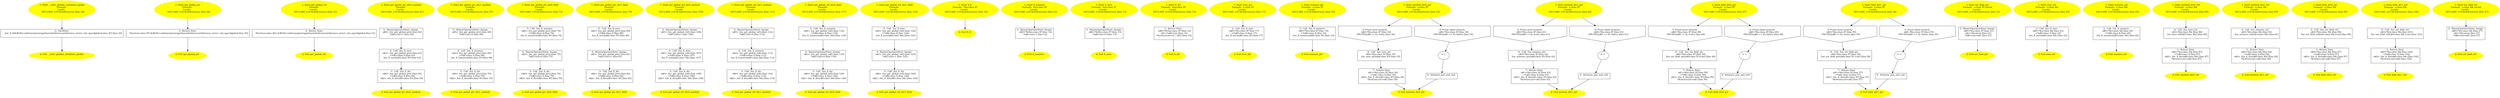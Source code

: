 /* @generated */
digraph iCFG {
"__infer_globals_initializer_global.bdc08c089842ce08b974b22a75daf78e_1" [label="1: Start __infer_globals_initializer_global\nFormals: \nLocals:  \n   DECLARE_LOCALS(&return); [line 29]\n " color=yellow style=filled]
	

	 "__infer_globals_initializer_global.bdc08c089842ce08b974b22a75daf78e_1" -> "__infer_globals_initializer_global.bdc08c089842ce08b974b22a75daf78e_3" ;
"__infer_globals_initializer_global.bdc08c089842ce08b974b22a75daf78e_2" [label="2: Exit __infer_globals_initializer_global \n  " color=yellow style=filled]
	

"__infer_globals_initializer_global.bdc08c089842ce08b974b22a75daf78e_3" [label="3:  DeclStmt \n   _fun_X_X(&#GB<codetoanalyze/cpp/shared/reference/reference_struct_e2e.cpp>$global:class X*) [line 29]\n " shape="box"]
	

	 "__infer_globals_initializer_global.bdc08c089842ce08b974b22a75daf78e_3" -> "__infer_globals_initializer_global.bdc08c089842ce08b974b22a75daf78e_2" ;
"get_global_ptr{d41d8cd98f00b204e9800998ecf8427e_Z14get_global_ptrv}.2c09171c0890ad0c015390a6138a2db9_1" [label="1: Start get_global_ptr\nFormals: \nLocals:  \n   DECLARE_LOCALS(&return); [line 30]\n " color=yellow style=filled]
	

	 "get_global_ptr{d41d8cd98f00b204e9800998ecf8427e_Z14get_global_ptrv}.2c09171c0890ad0c015390a6138a2db9_1" -> "get_global_ptr{d41d8cd98f00b204e9800998ecf8427e_Z14get_global_ptrv}.2c09171c0890ad0c015390a6138a2db9_3" ;
"get_global_ptr{d41d8cd98f00b204e9800998ecf8427e_Z14get_global_ptrv}.2c09171c0890ad0c015390a6138a2db9_2" [label="2: Exit get_global_ptr \n  " color=yellow style=filled]
	

"get_global_ptr{d41d8cd98f00b204e9800998ecf8427e_Z14get_global_ptrv}.2c09171c0890ad0c015390a6138a2db9_3" [label="3:  Return Stmt \n   *&return:class X*=&#GB<codetoanalyze/cpp/shared/reference/reference_struct_e2e.cpp>$global [line 30]\n " shape="box"]
	

	 "get_global_ptr{d41d8cd98f00b204e9800998ecf8427e_Z14get_global_ptrv}.2c09171c0890ad0c015390a6138a2db9_3" -> "get_global_ptr{d41d8cd98f00b204e9800998ecf8427e_Z14get_global_ptrv}.2c09171c0890ad0c015390a6138a2db9_2" ;
"get_global_ref{d41d8cd98f00b204e9800998ecf8427e_Z14get_global_refv}.f4b7019d054deab282b87afe2627508e_1" [label="1: Start get_global_ref\nFormals: \nLocals:  \n   DECLARE_LOCALS(&return); [line 31]\n " color=yellow style=filled]
	

	 "get_global_ref{d41d8cd98f00b204e9800998ecf8427e_Z14get_global_refv}.f4b7019d054deab282b87afe2627508e_1" -> "get_global_ref{d41d8cd98f00b204e9800998ecf8427e_Z14get_global_refv}.f4b7019d054deab282b87afe2627508e_3" ;
"get_global_ref{d41d8cd98f00b204e9800998ecf8427e_Z14get_global_refv}.f4b7019d054deab282b87afe2627508e_2" [label="2: Exit get_global_ref \n  " color=yellow style=filled]
	

"get_global_ref{d41d8cd98f00b204e9800998ecf8427e_Z14get_global_refv}.f4b7019d054deab282b87afe2627508e_3" [label="3:  Return Stmt \n   *&return:class X&=&#GB<codetoanalyze/cpp/shared/reference/reference_struct_e2e.cpp>$global [line 31]\n " shape="box"]
	

	 "get_global_ref{d41d8cd98f00b204e9800998ecf8427e_Z14get_global_refv}.f4b7019d054deab282b87afe2627508e_3" -> "get_global_ref{d41d8cd98f00b204e9800998ecf8427e_Z14get_global_refv}.f4b7019d054deab282b87afe2627508e_2" ;
"get_global_ptr_div0_method{d41d8cd98f00b204e9800998ecf8427e_Z26get_global_ptr_div0_methodv}.1df2cd524da5dea77e0c9def73d64ff3_1" [label="1: Start get_global_ptr_div0_method\nFormals: \nLocals:  \n   DECLARE_LOCALS(&return); [line 61]\n " color=yellow style=filled]
	

	 "get_global_ptr_div0_method{d41d8cd98f00b204e9800998ecf8427e_Z26get_global_ptr_div0_methodv}.1df2cd524da5dea77e0c9def73d64ff3_1" -> "get_global_ptr_div0_method{d41d8cd98f00b204e9800998ecf8427e_Z26get_global_ptr_div0_methodv}.1df2cd524da5dea77e0c9def73d64ff3_5" ;
"get_global_ptr_div0_method{d41d8cd98f00b204e9800998ecf8427e_Z26get_global_ptr_div0_methodv}.1df2cd524da5dea77e0c9def73d64ff3_2" [label="2: Exit get_global_ptr_div0_method \n  " color=yellow style=filled]
	

"get_global_ptr_div0_method{d41d8cd98f00b204e9800998ecf8427e_Z26get_global_ptr_div0_methodv}.1df2cd524da5dea77e0c9def73d64ff3_3" [label="3:  Call _fun_X_div \n   n$0=_fun_get_global_ptr() [line 64]\n  _=*n$0:class X [line 64]\n  n$2=_fun_X_div(n$0:class X*) [line 64]\n " shape="box"]
	

	 "get_global_ptr_div0_method{d41d8cd98f00b204e9800998ecf8427e_Z26get_global_ptr_div0_methodv}.1df2cd524da5dea77e0c9def73d64ff3_3" -> "get_global_ptr_div0_method{d41d8cd98f00b204e9800998ecf8427e_Z26get_global_ptr_div0_methodv}.1df2cd524da5dea77e0c9def73d64ff3_2" ;
"get_global_ptr_div0_method{d41d8cd98f00b204e9800998ecf8427e_Z26get_global_ptr_div0_methodv}.1df2cd524da5dea77e0c9def73d64ff3_4" [label="4:  Call _fun_X_zero \n   n$3=_fun_get_global_ptr() [line 63]\n  _=*n$3:class X [line 63]\n  _fun_X_zero(n$3:class X*) [line 63]\n " shape="box"]
	

	 "get_global_ptr_div0_method{d41d8cd98f00b204e9800998ecf8427e_Z26get_global_ptr_div0_methodv}.1df2cd524da5dea77e0c9def73d64ff3_4" -> "get_global_ptr_div0_method{d41d8cd98f00b204e9800998ecf8427e_Z26get_global_ptr_div0_methodv}.1df2cd524da5dea77e0c9def73d64ff3_3" ;
"get_global_ptr_div0_method{d41d8cd98f00b204e9800998ecf8427e_Z26get_global_ptr_div0_methodv}.1df2cd524da5dea77e0c9def73d64ff3_5" [label="5:  BinaryOperatorStmt: Assign \n   n$5=_fun_get_global_ptr() [line 62]\n  *n$5.f:int=1 [line 62]\n " shape="box"]
	

	 "get_global_ptr_div0_method{d41d8cd98f00b204e9800998ecf8427e_Z26get_global_ptr_div0_methodv}.1df2cd524da5dea77e0c9def73d64ff3_5" -> "get_global_ptr_div0_method{d41d8cd98f00b204e9800998ecf8427e_Z26get_global_ptr_div0_methodv}.1df2cd524da5dea77e0c9def73d64ff3_4" ;
"get_global_ptr_div1_method{d41d8cd98f00b204e9800998ecf8427e_Z26get_global_ptr_div1_methodv}.8f08d1740aed4c3c66022fd07e58b3ba_1" [label="1: Start get_global_ptr_div1_method\nFormals: \nLocals:  \n   DECLARE_LOCALS(&return); [line 67]\n " color=yellow style=filled]
	

	 "get_global_ptr_div1_method{d41d8cd98f00b204e9800998ecf8427e_Z26get_global_ptr_div1_methodv}.8f08d1740aed4c3c66022fd07e58b3ba_1" -> "get_global_ptr_div1_method{d41d8cd98f00b204e9800998ecf8427e_Z26get_global_ptr_div1_methodv}.8f08d1740aed4c3c66022fd07e58b3ba_5" ;
"get_global_ptr_div1_method{d41d8cd98f00b204e9800998ecf8427e_Z26get_global_ptr_div1_methodv}.8f08d1740aed4c3c66022fd07e58b3ba_2" [label="2: Exit get_global_ptr_div1_method \n  " color=yellow style=filled]
	

"get_global_ptr_div1_method{d41d8cd98f00b204e9800998ecf8427e_Z26get_global_ptr_div1_methodv}.8f08d1740aed4c3c66022fd07e58b3ba_3" [label="3:  Call _fun_X_div \n   n$0=_fun_get_global_ptr() [line 70]\n  _=*n$0:class X [line 70]\n  n$2=_fun_X_div(n$0:class X*) [line 70]\n " shape="box"]
	

	 "get_global_ptr_div1_method{d41d8cd98f00b204e9800998ecf8427e_Z26get_global_ptr_div1_methodv}.8f08d1740aed4c3c66022fd07e58b3ba_3" -> "get_global_ptr_div1_method{d41d8cd98f00b204e9800998ecf8427e_Z26get_global_ptr_div1_methodv}.8f08d1740aed4c3c66022fd07e58b3ba_2" ;
"get_global_ptr_div1_method{d41d8cd98f00b204e9800998ecf8427e_Z26get_global_ptr_div1_methodv}.8f08d1740aed4c3c66022fd07e58b3ba_4" [label="4:  Call _fun_X_nonzero \n   n$3=_fun_get_global_ptr() [line 69]\n  _=*n$3:class X [line 69]\n  _fun_X_nonzero(n$3:class X*) [line 69]\n " shape="box"]
	

	 "get_global_ptr_div1_method{d41d8cd98f00b204e9800998ecf8427e_Z26get_global_ptr_div1_methodv}.8f08d1740aed4c3c66022fd07e58b3ba_4" -> "get_global_ptr_div1_method{d41d8cd98f00b204e9800998ecf8427e_Z26get_global_ptr_div1_methodv}.8f08d1740aed4c3c66022fd07e58b3ba_3" ;
"get_global_ptr_div1_method{d41d8cd98f00b204e9800998ecf8427e_Z26get_global_ptr_div1_methodv}.8f08d1740aed4c3c66022fd07e58b3ba_5" [label="5:  BinaryOperatorStmt: Assign \n   n$5=_fun_get_global_ptr() [line 68]\n  *n$5.f:int=0 [line 68]\n " shape="box"]
	

	 "get_global_ptr_div1_method{d41d8cd98f00b204e9800998ecf8427e_Z26get_global_ptr_div1_methodv}.8f08d1740aed4c3c66022fd07e58b3ba_5" -> "get_global_ptr_div1_method{d41d8cd98f00b204e9800998ecf8427e_Z26get_global_ptr_div1_methodv}.8f08d1740aed4c3c66022fd07e58b3ba_4" ;
"get_global_ptr_div0_field{d41d8cd98f00b204e9800998ecf8427e_Z25get_global_ptr_div0_fieldv}.fd0a2d2e9ff19242edd25c6a352b449c_1" [label="1: Start get_global_ptr_div0_field\nFormals: \nLocals:  \n   DECLARE_LOCALS(&return); [line 73]\n " color=yellow style=filled]
	

	 "get_global_ptr_div0_field{d41d8cd98f00b204e9800998ecf8427e_Z25get_global_ptr_div0_fieldv}.fd0a2d2e9ff19242edd25c6a352b449c_1" -> "get_global_ptr_div0_field{d41d8cd98f00b204e9800998ecf8427e_Z25get_global_ptr_div0_fieldv}.fd0a2d2e9ff19242edd25c6a352b449c_5" ;
"get_global_ptr_div0_field{d41d8cd98f00b204e9800998ecf8427e_Z25get_global_ptr_div0_fieldv}.fd0a2d2e9ff19242edd25c6a352b449c_2" [label="2: Exit get_global_ptr_div0_field \n  " color=yellow style=filled]
	

"get_global_ptr_div0_field{d41d8cd98f00b204e9800998ecf8427e_Z25get_global_ptr_div0_fieldv}.fd0a2d2e9ff19242edd25c6a352b449c_3" [label="3:  Call _fun_X_div \n   n$0=_fun_get_global_ptr() [line 76]\n  _=*n$0:class X [line 76]\n  n$2=_fun_X_div(n$0:class X*) [line 76]\n " shape="box"]
	

	 "get_global_ptr_div0_field{d41d8cd98f00b204e9800998ecf8427e_Z25get_global_ptr_div0_fieldv}.fd0a2d2e9ff19242edd25c6a352b449c_3" -> "get_global_ptr_div0_field{d41d8cd98f00b204e9800998ecf8427e_Z25get_global_ptr_div0_fieldv}.fd0a2d2e9ff19242edd25c6a352b449c_2" ;
"get_global_ptr_div0_field{d41d8cd98f00b204e9800998ecf8427e_Z25get_global_ptr_div0_fieldv}.fd0a2d2e9ff19242edd25c6a352b449c_4" [label="4:  BinaryOperatorStmt: Assign \n   n$3=_fun_get_global_ptr() [line 75]\n  *n$3.f:int=0 [line 75]\n " shape="box"]
	

	 "get_global_ptr_div0_field{d41d8cd98f00b204e9800998ecf8427e_Z25get_global_ptr_div0_fieldv}.fd0a2d2e9ff19242edd25c6a352b449c_4" -> "get_global_ptr_div0_field{d41d8cd98f00b204e9800998ecf8427e_Z25get_global_ptr_div0_fieldv}.fd0a2d2e9ff19242edd25c6a352b449c_3" ;
"get_global_ptr_div0_field{d41d8cd98f00b204e9800998ecf8427e_Z25get_global_ptr_div0_fieldv}.fd0a2d2e9ff19242edd25c6a352b449c_5" [label="5:  Call _fun_X_nonzero \n   n$4=_fun_get_global_ptr() [line 74]\n  _=*n$4:class X [line 74]\n  _fun_X_nonzero(n$4:class X*) [line 74]\n " shape="box"]
	

	 "get_global_ptr_div0_field{d41d8cd98f00b204e9800998ecf8427e_Z25get_global_ptr_div0_fieldv}.fd0a2d2e9ff19242edd25c6a352b449c_5" -> "get_global_ptr_div0_field{d41d8cd98f00b204e9800998ecf8427e_Z25get_global_ptr_div0_fieldv}.fd0a2d2e9ff19242edd25c6a352b449c_4" ;
"get_global_ptr_div1_field{d41d8cd98f00b204e9800998ecf8427e_Z25get_global_ptr_div1_fieldv}.aaca0ba097627c28f39dc171d6c76c07_1" [label="1: Start get_global_ptr_div1_field\nFormals: \nLocals:  \n   DECLARE_LOCALS(&return); [line 79]\n " color=yellow style=filled]
	

	 "get_global_ptr_div1_field{d41d8cd98f00b204e9800998ecf8427e_Z25get_global_ptr_div1_fieldv}.aaca0ba097627c28f39dc171d6c76c07_1" -> "get_global_ptr_div1_field{d41d8cd98f00b204e9800998ecf8427e_Z25get_global_ptr_div1_fieldv}.aaca0ba097627c28f39dc171d6c76c07_5" ;
"get_global_ptr_div1_field{d41d8cd98f00b204e9800998ecf8427e_Z25get_global_ptr_div1_fieldv}.aaca0ba097627c28f39dc171d6c76c07_2" [label="2: Exit get_global_ptr_div1_field \n  " color=yellow style=filled]
	

"get_global_ptr_div1_field{d41d8cd98f00b204e9800998ecf8427e_Z25get_global_ptr_div1_fieldv}.aaca0ba097627c28f39dc171d6c76c07_3" [label="3:  Call _fun_X_div \n   n$0=_fun_get_global_ptr() [line 82]\n  _=*n$0:class X [line 82]\n  n$2=_fun_X_div(n$0:class X*) [line 82]\n " shape="box"]
	

	 "get_global_ptr_div1_field{d41d8cd98f00b204e9800998ecf8427e_Z25get_global_ptr_div1_fieldv}.aaca0ba097627c28f39dc171d6c76c07_3" -> "get_global_ptr_div1_field{d41d8cd98f00b204e9800998ecf8427e_Z25get_global_ptr_div1_fieldv}.aaca0ba097627c28f39dc171d6c76c07_2" ;
"get_global_ptr_div1_field{d41d8cd98f00b204e9800998ecf8427e_Z25get_global_ptr_div1_fieldv}.aaca0ba097627c28f39dc171d6c76c07_4" [label="4:  BinaryOperatorStmt: Assign \n   n$3=_fun_get_global_ptr() [line 81]\n  *n$3.f:int=1 [line 81]\n " shape="box"]
	

	 "get_global_ptr_div1_field{d41d8cd98f00b204e9800998ecf8427e_Z25get_global_ptr_div1_fieldv}.aaca0ba097627c28f39dc171d6c76c07_4" -> "get_global_ptr_div1_field{d41d8cd98f00b204e9800998ecf8427e_Z25get_global_ptr_div1_fieldv}.aaca0ba097627c28f39dc171d6c76c07_3" ;
"get_global_ptr_div1_field{d41d8cd98f00b204e9800998ecf8427e_Z25get_global_ptr_div1_fieldv}.aaca0ba097627c28f39dc171d6c76c07_5" [label="5:  Call _fun_X_zero \n   n$4=_fun_get_global_ptr() [line 80]\n  _=*n$4:class X [line 80]\n  _fun_X_zero(n$4:class X*) [line 80]\n " shape="box"]
	

	 "get_global_ptr_div1_field{d41d8cd98f00b204e9800998ecf8427e_Z25get_global_ptr_div1_fieldv}.aaca0ba097627c28f39dc171d6c76c07_5" -> "get_global_ptr_div1_field{d41d8cd98f00b204e9800998ecf8427e_Z25get_global_ptr_div1_fieldv}.aaca0ba097627c28f39dc171d6c76c07_4" ;
"get_global_ref_div0_method{d41d8cd98f00b204e9800998ecf8427e_Z26get_global_ref_div0_methodv}.fda9aa174c7e6d653ee49be315301297_1" [label="1: Start get_global_ref_div0_method\nFormals: \nLocals:  \n   DECLARE_LOCALS(&return); [line 105]\n " color=yellow style=filled]
	

	 "get_global_ref_div0_method{d41d8cd98f00b204e9800998ecf8427e_Z26get_global_ref_div0_methodv}.fda9aa174c7e6d653ee49be315301297_1" -> "get_global_ref_div0_method{d41d8cd98f00b204e9800998ecf8427e_Z26get_global_ref_div0_methodv}.fda9aa174c7e6d653ee49be315301297_5" ;
"get_global_ref_div0_method{d41d8cd98f00b204e9800998ecf8427e_Z26get_global_ref_div0_methodv}.fda9aa174c7e6d653ee49be315301297_2" [label="2: Exit get_global_ref_div0_method \n  " color=yellow style=filled]
	

"get_global_ref_div0_method{d41d8cd98f00b204e9800998ecf8427e_Z26get_global_ref_div0_methodv}.fda9aa174c7e6d653ee49be315301297_3" [label="3:  Call _fun_X_div \n   n$0=_fun_get_global_ref() [line 108]\n  _=*n$0:class X [line 108]\n  n$2=_fun_X_div(n$0:class X&) [line 108]\n " shape="box"]
	

	 "get_global_ref_div0_method{d41d8cd98f00b204e9800998ecf8427e_Z26get_global_ref_div0_methodv}.fda9aa174c7e6d653ee49be315301297_3" -> "get_global_ref_div0_method{d41d8cd98f00b204e9800998ecf8427e_Z26get_global_ref_div0_methodv}.fda9aa174c7e6d653ee49be315301297_2" ;
"get_global_ref_div0_method{d41d8cd98f00b204e9800998ecf8427e_Z26get_global_ref_div0_methodv}.fda9aa174c7e6d653ee49be315301297_4" [label="4:  Call _fun_X_zero \n   n$3=_fun_get_global_ref() [line 107]\n  _=*n$3:class X [line 107]\n  _fun_X_zero(n$3:class X&) [line 107]\n " shape="box"]
	

	 "get_global_ref_div0_method{d41d8cd98f00b204e9800998ecf8427e_Z26get_global_ref_div0_methodv}.fda9aa174c7e6d653ee49be315301297_4" -> "get_global_ref_div0_method{d41d8cd98f00b204e9800998ecf8427e_Z26get_global_ref_div0_methodv}.fda9aa174c7e6d653ee49be315301297_3" ;
"get_global_ref_div0_method{d41d8cd98f00b204e9800998ecf8427e_Z26get_global_ref_div0_methodv}.fda9aa174c7e6d653ee49be315301297_5" [label="5:  BinaryOperatorStmt: Assign \n   n$5=_fun_get_global_ref() [line 106]\n  *n$5.f:int=1 [line 106]\n " shape="box"]
	

	 "get_global_ref_div0_method{d41d8cd98f00b204e9800998ecf8427e_Z26get_global_ref_div0_methodv}.fda9aa174c7e6d653ee49be315301297_5" -> "get_global_ref_div0_method{d41d8cd98f00b204e9800998ecf8427e_Z26get_global_ref_div0_methodv}.fda9aa174c7e6d653ee49be315301297_4" ;
"get_global_ref_div1_method{d41d8cd98f00b204e9800998ecf8427e_Z26get_global_ref_div1_methodv}.201e620f04004768be6a3a0a5ecec99b_1" [label="1: Start get_global_ref_div1_method\nFormals: \nLocals:  \n   DECLARE_LOCALS(&return); [line 111]\n " color=yellow style=filled]
	

	 "get_global_ref_div1_method{d41d8cd98f00b204e9800998ecf8427e_Z26get_global_ref_div1_methodv}.201e620f04004768be6a3a0a5ecec99b_1" -> "get_global_ref_div1_method{d41d8cd98f00b204e9800998ecf8427e_Z26get_global_ref_div1_methodv}.201e620f04004768be6a3a0a5ecec99b_5" ;
"get_global_ref_div1_method{d41d8cd98f00b204e9800998ecf8427e_Z26get_global_ref_div1_methodv}.201e620f04004768be6a3a0a5ecec99b_2" [label="2: Exit get_global_ref_div1_method \n  " color=yellow style=filled]
	

"get_global_ref_div1_method{d41d8cd98f00b204e9800998ecf8427e_Z26get_global_ref_div1_methodv}.201e620f04004768be6a3a0a5ecec99b_3" [label="3:  Call _fun_X_div \n   n$0=_fun_get_global_ref() [line 114]\n  _=*n$0:class X [line 114]\n  n$2=_fun_X_div(n$0:class X&) [line 114]\n " shape="box"]
	

	 "get_global_ref_div1_method{d41d8cd98f00b204e9800998ecf8427e_Z26get_global_ref_div1_methodv}.201e620f04004768be6a3a0a5ecec99b_3" -> "get_global_ref_div1_method{d41d8cd98f00b204e9800998ecf8427e_Z26get_global_ref_div1_methodv}.201e620f04004768be6a3a0a5ecec99b_2" ;
"get_global_ref_div1_method{d41d8cd98f00b204e9800998ecf8427e_Z26get_global_ref_div1_methodv}.201e620f04004768be6a3a0a5ecec99b_4" [label="4:  Call _fun_X_nonzero \n   n$3=_fun_get_global_ref() [line 113]\n  _=*n$3:class X [line 113]\n  _fun_X_nonzero(n$3:class X&) [line 113]\n " shape="box"]
	

	 "get_global_ref_div1_method{d41d8cd98f00b204e9800998ecf8427e_Z26get_global_ref_div1_methodv}.201e620f04004768be6a3a0a5ecec99b_4" -> "get_global_ref_div1_method{d41d8cd98f00b204e9800998ecf8427e_Z26get_global_ref_div1_methodv}.201e620f04004768be6a3a0a5ecec99b_3" ;
"get_global_ref_div1_method{d41d8cd98f00b204e9800998ecf8427e_Z26get_global_ref_div1_methodv}.201e620f04004768be6a3a0a5ecec99b_5" [label="5:  BinaryOperatorStmt: Assign \n   n$5=_fun_get_global_ref() [line 112]\n  *n$5.f:int=0 [line 112]\n " shape="box"]
	

	 "get_global_ref_div1_method{d41d8cd98f00b204e9800998ecf8427e_Z26get_global_ref_div1_methodv}.201e620f04004768be6a3a0a5ecec99b_5" -> "get_global_ref_div1_method{d41d8cd98f00b204e9800998ecf8427e_Z26get_global_ref_div1_methodv}.201e620f04004768be6a3a0a5ecec99b_4" ;
"get_global_ref_div0_field{d41d8cd98f00b204e9800998ecf8427e_Z25get_global_ref_div0_fieldv}.93d37fd47127478c93a4d7ae1c945094_1" [label="1: Start get_global_ref_div0_field\nFormals: \nLocals:  \n   DECLARE_LOCALS(&return); [line 117]\n " color=yellow style=filled]
	

	 "get_global_ref_div0_field{d41d8cd98f00b204e9800998ecf8427e_Z25get_global_ref_div0_fieldv}.93d37fd47127478c93a4d7ae1c945094_1" -> "get_global_ref_div0_field{d41d8cd98f00b204e9800998ecf8427e_Z25get_global_ref_div0_fieldv}.93d37fd47127478c93a4d7ae1c945094_5" ;
"get_global_ref_div0_field{d41d8cd98f00b204e9800998ecf8427e_Z25get_global_ref_div0_fieldv}.93d37fd47127478c93a4d7ae1c945094_2" [label="2: Exit get_global_ref_div0_field \n  " color=yellow style=filled]
	

"get_global_ref_div0_field{d41d8cd98f00b204e9800998ecf8427e_Z25get_global_ref_div0_fieldv}.93d37fd47127478c93a4d7ae1c945094_3" [label="3:  Call _fun_X_div \n   n$0=_fun_get_global_ref() [line 120]\n  _=*n$0:class X [line 120]\n  n$2=_fun_X_div(n$0:class X&) [line 120]\n " shape="box"]
	

	 "get_global_ref_div0_field{d41d8cd98f00b204e9800998ecf8427e_Z25get_global_ref_div0_fieldv}.93d37fd47127478c93a4d7ae1c945094_3" -> "get_global_ref_div0_field{d41d8cd98f00b204e9800998ecf8427e_Z25get_global_ref_div0_fieldv}.93d37fd47127478c93a4d7ae1c945094_2" ;
"get_global_ref_div0_field{d41d8cd98f00b204e9800998ecf8427e_Z25get_global_ref_div0_fieldv}.93d37fd47127478c93a4d7ae1c945094_4" [label="4:  BinaryOperatorStmt: Assign \n   n$3=_fun_get_global_ref() [line 119]\n  *n$3.f:int=0 [line 119]\n " shape="box"]
	

	 "get_global_ref_div0_field{d41d8cd98f00b204e9800998ecf8427e_Z25get_global_ref_div0_fieldv}.93d37fd47127478c93a4d7ae1c945094_4" -> "get_global_ref_div0_field{d41d8cd98f00b204e9800998ecf8427e_Z25get_global_ref_div0_fieldv}.93d37fd47127478c93a4d7ae1c945094_3" ;
"get_global_ref_div0_field{d41d8cd98f00b204e9800998ecf8427e_Z25get_global_ref_div0_fieldv}.93d37fd47127478c93a4d7ae1c945094_5" [label="5:  Call _fun_X_nonzero \n   n$4=_fun_get_global_ref() [line 118]\n  _=*n$4:class X [line 118]\n  _fun_X_nonzero(n$4:class X&) [line 118]\n " shape="box"]
	

	 "get_global_ref_div0_field{d41d8cd98f00b204e9800998ecf8427e_Z25get_global_ref_div0_fieldv}.93d37fd47127478c93a4d7ae1c945094_5" -> "get_global_ref_div0_field{d41d8cd98f00b204e9800998ecf8427e_Z25get_global_ref_div0_fieldv}.93d37fd47127478c93a4d7ae1c945094_4" ;
"get_global_ref_div1_field{d41d8cd98f00b204e9800998ecf8427e_Z25get_global_ref_div1_fieldv}.8607dfe596d93bdff8ef4771a2860768_1" [label="1: Start get_global_ref_div1_field\nFormals: \nLocals:  \n   DECLARE_LOCALS(&return); [line 123]\n " color=yellow style=filled]
	

	 "get_global_ref_div1_field{d41d8cd98f00b204e9800998ecf8427e_Z25get_global_ref_div1_fieldv}.8607dfe596d93bdff8ef4771a2860768_1" -> "get_global_ref_div1_field{d41d8cd98f00b204e9800998ecf8427e_Z25get_global_ref_div1_fieldv}.8607dfe596d93bdff8ef4771a2860768_5" ;
"get_global_ref_div1_field{d41d8cd98f00b204e9800998ecf8427e_Z25get_global_ref_div1_fieldv}.8607dfe596d93bdff8ef4771a2860768_2" [label="2: Exit get_global_ref_div1_field \n  " color=yellow style=filled]
	

"get_global_ref_div1_field{d41d8cd98f00b204e9800998ecf8427e_Z25get_global_ref_div1_fieldv}.8607dfe596d93bdff8ef4771a2860768_3" [label="3:  Call _fun_X_div \n   n$0=_fun_get_global_ref() [line 126]\n  _=*n$0:class X [line 126]\n  n$2=_fun_X_div(n$0:class X&) [line 126]\n " shape="box"]
	

	 "get_global_ref_div1_field{d41d8cd98f00b204e9800998ecf8427e_Z25get_global_ref_div1_fieldv}.8607dfe596d93bdff8ef4771a2860768_3" -> "get_global_ref_div1_field{d41d8cd98f00b204e9800998ecf8427e_Z25get_global_ref_div1_fieldv}.8607dfe596d93bdff8ef4771a2860768_2" ;
"get_global_ref_div1_field{d41d8cd98f00b204e9800998ecf8427e_Z25get_global_ref_div1_fieldv}.8607dfe596d93bdff8ef4771a2860768_4" [label="4:  BinaryOperatorStmt: Assign \n   n$3=_fun_get_global_ref() [line 125]\n  *n$3.f:int=1 [line 125]\n " shape="box"]
	

	 "get_global_ref_div1_field{d41d8cd98f00b204e9800998ecf8427e_Z25get_global_ref_div1_fieldv}.8607dfe596d93bdff8ef4771a2860768_4" -> "get_global_ref_div1_field{d41d8cd98f00b204e9800998ecf8427e_Z25get_global_ref_div1_fieldv}.8607dfe596d93bdff8ef4771a2860768_3" ;
"get_global_ref_div1_field{d41d8cd98f00b204e9800998ecf8427e_Z25get_global_ref_div1_fieldv}.8607dfe596d93bdff8ef4771a2860768_5" [label="5:  Call _fun_X_zero \n   n$4=_fun_get_global_ref() [line 124]\n  _=*n$4:class X [line 124]\n  _fun_X_zero(n$4:class X&) [line 124]\n " shape="box"]
	

	 "get_global_ref_div1_field{d41d8cd98f00b204e9800998ecf8427e_Z25get_global_ref_div1_fieldv}.8607dfe596d93bdff8ef4771a2860768_5" -> "get_global_ref_div1_field{d41d8cd98f00b204e9800998ecf8427e_Z25get_global_ref_div1_fieldv}.8607dfe596d93bdff8ef4771a2860768_4" ;
"X_X{_ZN1XC1Ev}.dbc1390b15606562094682699e12caba_1" [label="1: Start X_X\nFormals:  this:class X*\nLocals:  \n   DECLARE_LOCALS(&return); [line 10]\n " color=yellow style=filled]
	

	 "X_X{_ZN1XC1Ev}.dbc1390b15606562094682699e12caba_1" -> "X_X{_ZN1XC1Ev}.dbc1390b15606562094682699e12caba_2" ;
"X_X{_ZN1XC1Ev}.dbc1390b15606562094682699e12caba_2" [label="2: Exit X_X \n  " color=yellow style=filled]
	

"X_nonzero(_ZN1X7nonzeroEv).100667c5bd8785c3c108a1aa21150c5d_1" [label="1: Start X_nonzero\nFormals:  this:class X*\nLocals:  \n   DECLARE_LOCALS(&return); [line 12]\n " color=yellow style=filled]
	

	 "X_nonzero(_ZN1X7nonzeroEv).100667c5bd8785c3c108a1aa21150c5d_1" -> "X_nonzero(_ZN1X7nonzeroEv).100667c5bd8785c3c108a1aa21150c5d_3" ;
"X_nonzero(_ZN1X7nonzeroEv).100667c5bd8785c3c108a1aa21150c5d_2" [label="2: Exit X_nonzero \n  " color=yellow style=filled]
	

"X_nonzero(_ZN1X7nonzeroEv).100667c5bd8785c3c108a1aa21150c5d_3" [label="3:  BinaryOperatorStmt: Assign \n   n$0=*&this:class X* [line 12]\n  *n$0.f:int=1 [line 12]\n " shape="box"]
	

	 "X_nonzero(_ZN1X7nonzeroEv).100667c5bd8785c3c108a1aa21150c5d_3" -> "X_nonzero(_ZN1X7nonzeroEv).100667c5bd8785c3c108a1aa21150c5d_2" ;
"X_zero(_ZN1X4zeroEv).1a56e06f63b760bc017120757484dbe9_1" [label="1: Start X_zero\nFormals:  this:class X*\nLocals:  \n   DECLARE_LOCALS(&return); [line 13]\n " color=yellow style=filled]
	

	 "X_zero(_ZN1X4zeroEv).1a56e06f63b760bc017120757484dbe9_1" -> "X_zero(_ZN1X4zeroEv).1a56e06f63b760bc017120757484dbe9_3" ;
"X_zero(_ZN1X4zeroEv).1a56e06f63b760bc017120757484dbe9_2" [label="2: Exit X_zero \n  " color=yellow style=filled]
	

"X_zero(_ZN1X4zeroEv).1a56e06f63b760bc017120757484dbe9_3" [label="3:  BinaryOperatorStmt: Assign \n   n$0=*&this:class X* [line 13]\n  *n$0.f:int=0 [line 13]\n " shape="box"]
	

	 "X_zero(_ZN1X4zeroEv).1a56e06f63b760bc017120757484dbe9_3" -> "X_zero(_ZN1X4zeroEv).1a56e06f63b760bc017120757484dbe9_2" ;
"X_div(_ZN1X3divEv).e2d15d5b7aaa55937ca9796dca90c373_1" [label="1: Start X_div\nFormals:  this:class X*\nLocals:  \n   DECLARE_LOCALS(&return); [line 14]\n " color=yellow style=filled]
	

	 "X_div(_ZN1X3divEv).e2d15d5b7aaa55937ca9796dca90c373_1" -> "X_div(_ZN1X3divEv).e2d15d5b7aaa55937ca9796dca90c373_3" ;
"X_div(_ZN1X3divEv).e2d15d5b7aaa55937ca9796dca90c373_2" [label="2: Exit X_div \n  " color=yellow style=filled]
	

"X_div(_ZN1X3divEv).e2d15d5b7aaa55937ca9796dca90c373_3" [label="3:  Return Stmt \n   n$0=*&this:class X* [line 14]\n  n$1=*n$0.f:int [line 14]\n  *&return:int=(1 / n$1) [line 14]\n " shape="box"]
	

	 "X_div(_ZN1X3divEv).e2d15d5b7aaa55937ca9796dca90c373_3" -> "X_div(_ZN1X3divEv).e2d15d5b7aaa55937ca9796dca90c373_2" ;
"zero_ptr{d41d8cd98f00b204e9800998ecf8427e_Z8zero_ptrP1X}.7a5512c63004c04072696c7632b497ee_1" [label="1: Start zero_ptr\nFormals:  x:class X*\nLocals:  \n   DECLARE_LOCALS(&return); [line 17]\n " color=yellow style=filled]
	

	 "zero_ptr{d41d8cd98f00b204e9800998ecf8427e_Z8zero_ptrP1X}.7a5512c63004c04072696c7632b497ee_1" -> "zero_ptr{d41d8cd98f00b204e9800998ecf8427e_Z8zero_ptrP1X}.7a5512c63004c04072696c7632b497ee_3" ;
"zero_ptr{d41d8cd98f00b204e9800998ecf8427e_Z8zero_ptrP1X}.7a5512c63004c04072696c7632b497ee_2" [label="2: Exit zero_ptr \n  " color=yellow style=filled]
	

"zero_ptr{d41d8cd98f00b204e9800998ecf8427e_Z8zero_ptrP1X}.7a5512c63004c04072696c7632b497ee_3" [label="3:  Call _fun_X_zero \n   n$0=*&x:class X* [line 17]\n  _=*n$0:class X [line 17]\n  _fun_X_zero(n$0:class X*) [line 17]\n " shape="box"]
	

	 "zero_ptr{d41d8cd98f00b204e9800998ecf8427e_Z8zero_ptrP1X}.7a5512c63004c04072696c7632b497ee_3" -> "zero_ptr{d41d8cd98f00b204e9800998ecf8427e_Z8zero_ptrP1X}.7a5512c63004c04072696c7632b497ee_2" ;
"nonzero_ptr{d41d8cd98f00b204e9800998ecf8427e_Z11nonzero_ptrP1X}.fb7508bdbef599e3a855c25e867d16cf_1" [label="1: Start nonzero_ptr\nFormals:  x:class X*\nLocals:  \n   DECLARE_LOCALS(&return); [line 19]\n " color=yellow style=filled]
	

	 "nonzero_ptr{d41d8cd98f00b204e9800998ecf8427e_Z11nonzero_ptrP1X}.fb7508bdbef599e3a855c25e867d16cf_1" -> "nonzero_ptr{d41d8cd98f00b204e9800998ecf8427e_Z11nonzero_ptrP1X}.fb7508bdbef599e3a855c25e867d16cf_3" ;
"nonzero_ptr{d41d8cd98f00b204e9800998ecf8427e_Z11nonzero_ptrP1X}.fb7508bdbef599e3a855c25e867d16cf_2" [label="2: Exit nonzero_ptr \n  " color=yellow style=filled]
	

"nonzero_ptr{d41d8cd98f00b204e9800998ecf8427e_Z11nonzero_ptrP1X}.fb7508bdbef599e3a855c25e867d16cf_3" [label="3:  Call _fun_X_nonzero \n   n$0=*&x:class X* [line 19]\n  _=*n$0:class X [line 19]\n  _fun_X_nonzero(n$0:class X*) [line 19]\n " shape="box"]
	

	 "nonzero_ptr{d41d8cd98f00b204e9800998ecf8427e_Z11nonzero_ptrP1X}.fb7508bdbef599e3a855c25e867d16cf_3" -> "nonzero_ptr{d41d8cd98f00b204e9800998ecf8427e_Z11nonzero_ptrP1X}.fb7508bdbef599e3a855c25e867d16cf_2" ;
"method_div0_ptr{d41d8cd98f00b204e9800998ecf8427e_Z15method_div0_ptrP1X}.f3e4b6dda73405cc6ef139c433f1be83_1" [label="1: Start method_div0_ptr\nFormals:  x:class X*\nLocals:  \n   DECLARE_LOCALS(&return); [line 33]\n " color=yellow style=filled]
	

	 "method_div0_ptr{d41d8cd98f00b204e9800998ecf8427e_Z15method_div0_ptrP1X}.f3e4b6dda73405cc6ef139c433f1be83_1" -> "method_div0_ptr{d41d8cd98f00b204e9800998ecf8427e_Z15method_div0_ptrP1X}.f3e4b6dda73405cc6ef139c433f1be83_5" ;
	 "method_div0_ptr{d41d8cd98f00b204e9800998ecf8427e_Z15method_div0_ptrP1X}.f3e4b6dda73405cc6ef139c433f1be83_1" -> "method_div0_ptr{d41d8cd98f00b204e9800998ecf8427e_Z15method_div0_ptrP1X}.f3e4b6dda73405cc6ef139c433f1be83_6" ;
"method_div0_ptr{d41d8cd98f00b204e9800998ecf8427e_Z15method_div0_ptrP1X}.f3e4b6dda73405cc6ef139c433f1be83_2" [label="2: Exit method_div0_ptr \n  " color=yellow style=filled]
	

"method_div0_ptr{d41d8cd98f00b204e9800998ecf8427e_Z15method_div0_ptrP1X}.f3e4b6dda73405cc6ef139c433f1be83_3" [label="3: + \n  " ]
	

	 "method_div0_ptr{d41d8cd98f00b204e9800998ecf8427e_Z15method_div0_ptrP1X}.f3e4b6dda73405cc6ef139c433f1be83_3" -> "method_div0_ptr{d41d8cd98f00b204e9800998ecf8427e_Z15method_div0_ptrP1X}.f3e4b6dda73405cc6ef139c433f1be83_4" ;
"method_div0_ptr{d41d8cd98f00b204e9800998ecf8427e_Z15method_div0_ptrP1X}.f3e4b6dda73405cc6ef139c433f1be83_4" [label="4:  between_join_and_exit \n  " shape="box"]
	

	 "method_div0_ptr{d41d8cd98f00b204e9800998ecf8427e_Z15method_div0_ptrP1X}.f3e4b6dda73405cc6ef139c433f1be83_4" -> "method_div0_ptr{d41d8cd98f00b204e9800998ecf8427e_Z15method_div0_ptrP1X}.f3e4b6dda73405cc6ef139c433f1be83_2" ;
"method_div0_ptr{d41d8cd98f00b204e9800998ecf8427e_Z15method_div0_ptrP1X}.f3e4b6dda73405cc6ef139c433f1be83_5" [label="5: Prune (true branch) \n   n$0=*&x:class X* [line 34]\n  PRUNE((n$0 != 0), true); [line 34]\n " shape="invhouse"]
	

	 "method_div0_ptr{d41d8cd98f00b204e9800998ecf8427e_Z15method_div0_ptrP1X}.f3e4b6dda73405cc6ef139c433f1be83_5" -> "method_div0_ptr{d41d8cd98f00b204e9800998ecf8427e_Z15method_div0_ptrP1X}.f3e4b6dda73405cc6ef139c433f1be83_8" ;
"method_div0_ptr{d41d8cd98f00b204e9800998ecf8427e_Z15method_div0_ptrP1X}.f3e4b6dda73405cc6ef139c433f1be83_6" [label="6: Prune (false branch) \n   n$0=*&x:class X* [line 34]\n  PRUNE((n$0 == 0), false); [line 34]\n " shape="invhouse"]
	

	 "method_div0_ptr{d41d8cd98f00b204e9800998ecf8427e_Z15method_div0_ptrP1X}.f3e4b6dda73405cc6ef139c433f1be83_6" -> "method_div0_ptr{d41d8cd98f00b204e9800998ecf8427e_Z15method_div0_ptrP1X}.f3e4b6dda73405cc6ef139c433f1be83_3" ;
"method_div0_ptr{d41d8cd98f00b204e9800998ecf8427e_Z15method_div0_ptrP1X}.f3e4b6dda73405cc6ef139c433f1be83_7" [label="7:  Return Stmt \n   n$1=*&x:class X* [line 36]\n  _=*n$1:class X [line 36]\n  n$3=_fun_X_div(n$1:class X*) [line 36]\n  *&return:int=n$3 [line 36]\n " shape="box"]
	

	 "method_div0_ptr{d41d8cd98f00b204e9800998ecf8427e_Z15method_div0_ptrP1X}.f3e4b6dda73405cc6ef139c433f1be83_7" -> "method_div0_ptr{d41d8cd98f00b204e9800998ecf8427e_Z15method_div0_ptrP1X}.f3e4b6dda73405cc6ef139c433f1be83_2" ;
"method_div0_ptr{d41d8cd98f00b204e9800998ecf8427e_Z15method_div0_ptrP1X}.f3e4b6dda73405cc6ef139c433f1be83_8" [label="8:  Call _fun_zero_ptr \n   n$4=*&x:class X* [line 35]\n  _fun_zero_ptr(n$4:class X*) [line 35]\n " shape="box"]
	

	 "method_div0_ptr{d41d8cd98f00b204e9800998ecf8427e_Z15method_div0_ptrP1X}.f3e4b6dda73405cc6ef139c433f1be83_8" -> "method_div0_ptr{d41d8cd98f00b204e9800998ecf8427e_Z15method_div0_ptrP1X}.f3e4b6dda73405cc6ef139c433f1be83_7" ;
"method_div1_ptr{d41d8cd98f00b204e9800998ecf8427e_Z15method_div1_ptrP1X}.1c0e973f73df66029a031ece1247cb9b_1" [label="1: Start method_div1_ptr\nFormals:  x:class X*\nLocals:  \n   DECLARE_LOCALS(&return); [line 40]\n " color=yellow style=filled]
	

	 "method_div1_ptr{d41d8cd98f00b204e9800998ecf8427e_Z15method_div1_ptrP1X}.1c0e973f73df66029a031ece1247cb9b_1" -> "method_div1_ptr{d41d8cd98f00b204e9800998ecf8427e_Z15method_div1_ptrP1X}.1c0e973f73df66029a031ece1247cb9b_5" ;
	 "method_div1_ptr{d41d8cd98f00b204e9800998ecf8427e_Z15method_div1_ptrP1X}.1c0e973f73df66029a031ece1247cb9b_1" -> "method_div1_ptr{d41d8cd98f00b204e9800998ecf8427e_Z15method_div1_ptrP1X}.1c0e973f73df66029a031ece1247cb9b_6" ;
"method_div1_ptr{d41d8cd98f00b204e9800998ecf8427e_Z15method_div1_ptrP1X}.1c0e973f73df66029a031ece1247cb9b_2" [label="2: Exit method_div1_ptr \n  " color=yellow style=filled]
	

"method_div1_ptr{d41d8cd98f00b204e9800998ecf8427e_Z15method_div1_ptrP1X}.1c0e973f73df66029a031ece1247cb9b_3" [label="3: + \n  " ]
	

	 "method_div1_ptr{d41d8cd98f00b204e9800998ecf8427e_Z15method_div1_ptrP1X}.1c0e973f73df66029a031ece1247cb9b_3" -> "method_div1_ptr{d41d8cd98f00b204e9800998ecf8427e_Z15method_div1_ptrP1X}.1c0e973f73df66029a031ece1247cb9b_4" ;
"method_div1_ptr{d41d8cd98f00b204e9800998ecf8427e_Z15method_div1_ptrP1X}.1c0e973f73df66029a031ece1247cb9b_4" [label="4:  between_join_and_exit \n  " shape="box"]
	

	 "method_div1_ptr{d41d8cd98f00b204e9800998ecf8427e_Z15method_div1_ptrP1X}.1c0e973f73df66029a031ece1247cb9b_4" -> "method_div1_ptr{d41d8cd98f00b204e9800998ecf8427e_Z15method_div1_ptrP1X}.1c0e973f73df66029a031ece1247cb9b_2" ;
"method_div1_ptr{d41d8cd98f00b204e9800998ecf8427e_Z15method_div1_ptrP1X}.1c0e973f73df66029a031ece1247cb9b_5" [label="5: Prune (true branch) \n   n$0=*&x:class X* [line 41]\n  PRUNE((n$0 != 0), true); [line 41]\n " shape="invhouse"]
	

	 "method_div1_ptr{d41d8cd98f00b204e9800998ecf8427e_Z15method_div1_ptrP1X}.1c0e973f73df66029a031ece1247cb9b_5" -> "method_div1_ptr{d41d8cd98f00b204e9800998ecf8427e_Z15method_div1_ptrP1X}.1c0e973f73df66029a031ece1247cb9b_8" ;
"method_div1_ptr{d41d8cd98f00b204e9800998ecf8427e_Z15method_div1_ptrP1X}.1c0e973f73df66029a031ece1247cb9b_6" [label="6: Prune (false branch) \n   n$0=*&x:class X* [line 41]\n  PRUNE((n$0 == 0), false); [line 41]\n " shape="invhouse"]
	

	 "method_div1_ptr{d41d8cd98f00b204e9800998ecf8427e_Z15method_div1_ptrP1X}.1c0e973f73df66029a031ece1247cb9b_6" -> "method_div1_ptr{d41d8cd98f00b204e9800998ecf8427e_Z15method_div1_ptrP1X}.1c0e973f73df66029a031ece1247cb9b_3" ;
"method_div1_ptr{d41d8cd98f00b204e9800998ecf8427e_Z15method_div1_ptrP1X}.1c0e973f73df66029a031ece1247cb9b_7" [label="7:  Return Stmt \n   n$1=*&x:class X* [line 43]\n  _=*n$1:class X [line 43]\n  n$3=_fun_X_div(n$1:class X*) [line 43]\n  *&return:int=n$3 [line 43]\n " shape="box"]
	

	 "method_div1_ptr{d41d8cd98f00b204e9800998ecf8427e_Z15method_div1_ptrP1X}.1c0e973f73df66029a031ece1247cb9b_7" -> "method_div1_ptr{d41d8cd98f00b204e9800998ecf8427e_Z15method_div1_ptrP1X}.1c0e973f73df66029a031ece1247cb9b_2" ;
"method_div1_ptr{d41d8cd98f00b204e9800998ecf8427e_Z15method_div1_ptrP1X}.1c0e973f73df66029a031ece1247cb9b_8" [label="8:  Call _fun_nonzero_ptr \n   n$4=*&x:class X* [line 42]\n  _fun_nonzero_ptr(n$4:class X*) [line 42]\n " shape="box"]
	

	 "method_div1_ptr{d41d8cd98f00b204e9800998ecf8427e_Z15method_div1_ptrP1X}.1c0e973f73df66029a031ece1247cb9b_8" -> "method_div1_ptr{d41d8cd98f00b204e9800998ecf8427e_Z15method_div1_ptrP1X}.1c0e973f73df66029a031ece1247cb9b_7" ;
"field_div0_ptr{d41d8cd98f00b204e9800998ecf8427e_Z14field_div0_ptrP1X}.e553a138973e4ba63b1278865119ad47_1" [label="1: Start field_div0_ptr\nFormals:  x:class X*\nLocals:  \n   DECLARE_LOCALS(&return); [line 47]\n " color=yellow style=filled]
	

	 "field_div0_ptr{d41d8cd98f00b204e9800998ecf8427e_Z14field_div0_ptrP1X}.e553a138973e4ba63b1278865119ad47_1" -> "field_div0_ptr{d41d8cd98f00b204e9800998ecf8427e_Z14field_div0_ptrP1X}.e553a138973e4ba63b1278865119ad47_5" ;
	 "field_div0_ptr{d41d8cd98f00b204e9800998ecf8427e_Z14field_div0_ptrP1X}.e553a138973e4ba63b1278865119ad47_1" -> "field_div0_ptr{d41d8cd98f00b204e9800998ecf8427e_Z14field_div0_ptrP1X}.e553a138973e4ba63b1278865119ad47_6" ;
"field_div0_ptr{d41d8cd98f00b204e9800998ecf8427e_Z14field_div0_ptrP1X}.e553a138973e4ba63b1278865119ad47_2" [label="2: Exit field_div0_ptr \n  " color=yellow style=filled]
	

"field_div0_ptr{d41d8cd98f00b204e9800998ecf8427e_Z14field_div0_ptrP1X}.e553a138973e4ba63b1278865119ad47_3" [label="3: + \n  " ]
	

	 "field_div0_ptr{d41d8cd98f00b204e9800998ecf8427e_Z14field_div0_ptrP1X}.e553a138973e4ba63b1278865119ad47_3" -> "field_div0_ptr{d41d8cd98f00b204e9800998ecf8427e_Z14field_div0_ptrP1X}.e553a138973e4ba63b1278865119ad47_4" ;
"field_div0_ptr{d41d8cd98f00b204e9800998ecf8427e_Z14field_div0_ptrP1X}.e553a138973e4ba63b1278865119ad47_4" [label="4:  between_join_and_exit \n  " shape="box"]
	

	 "field_div0_ptr{d41d8cd98f00b204e9800998ecf8427e_Z14field_div0_ptrP1X}.e553a138973e4ba63b1278865119ad47_4" -> "field_div0_ptr{d41d8cd98f00b204e9800998ecf8427e_Z14field_div0_ptrP1X}.e553a138973e4ba63b1278865119ad47_2" ;
"field_div0_ptr{d41d8cd98f00b204e9800998ecf8427e_Z14field_div0_ptrP1X}.e553a138973e4ba63b1278865119ad47_5" [label="5: Prune (true branch) \n   n$0=*&x:class X* [line 48]\n  PRUNE((n$0 != 0), true); [line 48]\n " shape="invhouse"]
	

	 "field_div0_ptr{d41d8cd98f00b204e9800998ecf8427e_Z14field_div0_ptrP1X}.e553a138973e4ba63b1278865119ad47_5" -> "field_div0_ptr{d41d8cd98f00b204e9800998ecf8427e_Z14field_div0_ptrP1X}.e553a138973e4ba63b1278865119ad47_8" ;
"field_div0_ptr{d41d8cd98f00b204e9800998ecf8427e_Z14field_div0_ptrP1X}.e553a138973e4ba63b1278865119ad47_6" [label="6: Prune (false branch) \n   n$0=*&x:class X* [line 48]\n  PRUNE((n$0 == 0), false); [line 48]\n " shape="invhouse"]
	

	 "field_div0_ptr{d41d8cd98f00b204e9800998ecf8427e_Z14field_div0_ptrP1X}.e553a138973e4ba63b1278865119ad47_6" -> "field_div0_ptr{d41d8cd98f00b204e9800998ecf8427e_Z14field_div0_ptrP1X}.e553a138973e4ba63b1278865119ad47_3" ;
"field_div0_ptr{d41d8cd98f00b204e9800998ecf8427e_Z14field_div0_ptrP1X}.e553a138973e4ba63b1278865119ad47_7" [label="7:  Return Stmt \n   n$1=*&x:class X* [line 50]\n  _=*n$1:class X [line 50]\n  n$3=_fun_X_div(n$1:class X*) [line 50]\n  *&return:int=n$3 [line 50]\n " shape="box"]
	

	 "field_div0_ptr{d41d8cd98f00b204e9800998ecf8427e_Z14field_div0_ptrP1X}.e553a138973e4ba63b1278865119ad47_7" -> "field_div0_ptr{d41d8cd98f00b204e9800998ecf8427e_Z14field_div0_ptrP1X}.e553a138973e4ba63b1278865119ad47_2" ;
"field_div0_ptr{d41d8cd98f00b204e9800998ecf8427e_Z14field_div0_ptrP1X}.e553a138973e4ba63b1278865119ad47_8" [label="8:  Call _fun_set_field_ptr \n   n$4=*&x:class X* [line 49]\n  _fun_set_field_ptr(n$4:class X*,0:int) [line 49]\n " shape="box"]
	

	 "field_div0_ptr{d41d8cd98f00b204e9800998ecf8427e_Z14field_div0_ptrP1X}.e553a138973e4ba63b1278865119ad47_8" -> "field_div0_ptr{d41d8cd98f00b204e9800998ecf8427e_Z14field_div0_ptrP1X}.e553a138973e4ba63b1278865119ad47_7" ;
"field_div1_ptr{d41d8cd98f00b204e9800998ecf8427e_Z14field_div1_ptrP1X}.f867672cecae8564978a34c009f678e0_1" [label="1: Start field_div1_ptr\nFormals:  x:class X*\nLocals:  \n   DECLARE_LOCALS(&return); [line 54]\n " color=yellow style=filled]
	

	 "field_div1_ptr{d41d8cd98f00b204e9800998ecf8427e_Z14field_div1_ptrP1X}.f867672cecae8564978a34c009f678e0_1" -> "field_div1_ptr{d41d8cd98f00b204e9800998ecf8427e_Z14field_div1_ptrP1X}.f867672cecae8564978a34c009f678e0_5" ;
	 "field_div1_ptr{d41d8cd98f00b204e9800998ecf8427e_Z14field_div1_ptrP1X}.f867672cecae8564978a34c009f678e0_1" -> "field_div1_ptr{d41d8cd98f00b204e9800998ecf8427e_Z14field_div1_ptrP1X}.f867672cecae8564978a34c009f678e0_6" ;
"field_div1_ptr{d41d8cd98f00b204e9800998ecf8427e_Z14field_div1_ptrP1X}.f867672cecae8564978a34c009f678e0_2" [label="2: Exit field_div1_ptr \n  " color=yellow style=filled]
	

"field_div1_ptr{d41d8cd98f00b204e9800998ecf8427e_Z14field_div1_ptrP1X}.f867672cecae8564978a34c009f678e0_3" [label="3: + \n  " ]
	

	 "field_div1_ptr{d41d8cd98f00b204e9800998ecf8427e_Z14field_div1_ptrP1X}.f867672cecae8564978a34c009f678e0_3" -> "field_div1_ptr{d41d8cd98f00b204e9800998ecf8427e_Z14field_div1_ptrP1X}.f867672cecae8564978a34c009f678e0_4" ;
"field_div1_ptr{d41d8cd98f00b204e9800998ecf8427e_Z14field_div1_ptrP1X}.f867672cecae8564978a34c009f678e0_4" [label="4:  between_join_and_exit \n  " shape="box"]
	

	 "field_div1_ptr{d41d8cd98f00b204e9800998ecf8427e_Z14field_div1_ptrP1X}.f867672cecae8564978a34c009f678e0_4" -> "field_div1_ptr{d41d8cd98f00b204e9800998ecf8427e_Z14field_div1_ptrP1X}.f867672cecae8564978a34c009f678e0_2" ;
"field_div1_ptr{d41d8cd98f00b204e9800998ecf8427e_Z14field_div1_ptrP1X}.f867672cecae8564978a34c009f678e0_5" [label="5: Prune (true branch) \n   n$0=*&x:class X* [line 55]\n  PRUNE((n$0 != 0), true); [line 55]\n " shape="invhouse"]
	

	 "field_div1_ptr{d41d8cd98f00b204e9800998ecf8427e_Z14field_div1_ptrP1X}.f867672cecae8564978a34c009f678e0_5" -> "field_div1_ptr{d41d8cd98f00b204e9800998ecf8427e_Z14field_div1_ptrP1X}.f867672cecae8564978a34c009f678e0_8" ;
"field_div1_ptr{d41d8cd98f00b204e9800998ecf8427e_Z14field_div1_ptrP1X}.f867672cecae8564978a34c009f678e0_6" [label="6: Prune (false branch) \n   n$0=*&x:class X* [line 55]\n  PRUNE((n$0 == 0), false); [line 55]\n " shape="invhouse"]
	

	 "field_div1_ptr{d41d8cd98f00b204e9800998ecf8427e_Z14field_div1_ptrP1X}.f867672cecae8564978a34c009f678e0_6" -> "field_div1_ptr{d41d8cd98f00b204e9800998ecf8427e_Z14field_div1_ptrP1X}.f867672cecae8564978a34c009f678e0_3" ;
"field_div1_ptr{d41d8cd98f00b204e9800998ecf8427e_Z14field_div1_ptrP1X}.f867672cecae8564978a34c009f678e0_7" [label="7:  Return Stmt \n   n$1=*&x:class X* [line 57]\n  _=*n$1:class X [line 57]\n  n$3=_fun_X_div(n$1:class X*) [line 57]\n  *&return:int=n$3 [line 57]\n " shape="box"]
	

	 "field_div1_ptr{d41d8cd98f00b204e9800998ecf8427e_Z14field_div1_ptrP1X}.f867672cecae8564978a34c009f678e0_7" -> "field_div1_ptr{d41d8cd98f00b204e9800998ecf8427e_Z14field_div1_ptrP1X}.f867672cecae8564978a34c009f678e0_2" ;
"field_div1_ptr{d41d8cd98f00b204e9800998ecf8427e_Z14field_div1_ptrP1X}.f867672cecae8564978a34c009f678e0_8" [label="8:  Call _fun_set_field_ptr \n   n$4=*&x:class X* [line 56]\n  _fun_set_field_ptr(n$4:class X*,1:int) [line 56]\n " shape="box"]
	

	 "field_div1_ptr{d41d8cd98f00b204e9800998ecf8427e_Z14field_div1_ptrP1X}.f867672cecae8564978a34c009f678e0_8" -> "field_div1_ptr{d41d8cd98f00b204e9800998ecf8427e_Z14field_div1_ptrP1X}.f867672cecae8564978a34c009f678e0_7" ;
"set_field_ptr{d41d8cd98f00b204e9800998ecf8427e_Z13set_field_ptrP1Xi}.7d6dfcc2acc324148afba3333643718c_1" [label="1: Start set_field_ptr\nFormals:  x:class X* val:int\nLocals:  \n   DECLARE_LOCALS(&return); [line 21]\n " color=yellow style=filled]
	

	 "set_field_ptr{d41d8cd98f00b204e9800998ecf8427e_Z13set_field_ptrP1Xi}.7d6dfcc2acc324148afba3333643718c_1" -> "set_field_ptr{d41d8cd98f00b204e9800998ecf8427e_Z13set_field_ptrP1Xi}.7d6dfcc2acc324148afba3333643718c_3" ;
"set_field_ptr{d41d8cd98f00b204e9800998ecf8427e_Z13set_field_ptrP1Xi}.7d6dfcc2acc324148afba3333643718c_2" [label="2: Exit set_field_ptr \n  " color=yellow style=filled]
	

"set_field_ptr{d41d8cd98f00b204e9800998ecf8427e_Z13set_field_ptrP1Xi}.7d6dfcc2acc324148afba3333643718c_3" [label="3:  BinaryOperatorStmt: Assign \n   n$0=*&x:class X* [line 21]\n  n$1=*&val:int [line 21]\n  *n$0.f:int=n$1 [line 21]\n " shape="box"]
	

	 "set_field_ptr{d41d8cd98f00b204e9800998ecf8427e_Z13set_field_ptrP1Xi}.7d6dfcc2acc324148afba3333643718c_3" -> "set_field_ptr{d41d8cd98f00b204e9800998ecf8427e_Z13set_field_ptrP1Xi}.7d6dfcc2acc324148afba3333643718c_2" ;
"zero_ref{d41d8cd98f00b204e9800998ecf8427e_Z8zero_refR1X}.96ec576e114827ab39b0c52d4236ece6_1" [label="1: Start zero_ref\nFormals:  x:class X&\nLocals:  \n   DECLARE_LOCALS(&return); [line 23]\n " color=yellow style=filled]
	

	 "zero_ref{d41d8cd98f00b204e9800998ecf8427e_Z8zero_refR1X}.96ec576e114827ab39b0c52d4236ece6_1" -> "zero_ref{d41d8cd98f00b204e9800998ecf8427e_Z8zero_refR1X}.96ec576e114827ab39b0c52d4236ece6_3" ;
"zero_ref{d41d8cd98f00b204e9800998ecf8427e_Z8zero_refR1X}.96ec576e114827ab39b0c52d4236ece6_2" [label="2: Exit zero_ref \n  " color=yellow style=filled]
	

"zero_ref{d41d8cd98f00b204e9800998ecf8427e_Z8zero_refR1X}.96ec576e114827ab39b0c52d4236ece6_3" [label="3:  Call _fun_X_zero \n   n$0=*&x:class X& [line 23]\n  _=*n$0:class X [line 23]\n  _fun_X_zero(n$0:class X&) [line 23]\n " shape="box"]
	

	 "zero_ref{d41d8cd98f00b204e9800998ecf8427e_Z8zero_refR1X}.96ec576e114827ab39b0c52d4236ece6_3" -> "zero_ref{d41d8cd98f00b204e9800998ecf8427e_Z8zero_refR1X}.96ec576e114827ab39b0c52d4236ece6_2" ;
"nonzero_ref{d41d8cd98f00b204e9800998ecf8427e_Z11nonzero_refR1X}.f26af91b8d53a21d5760367b93636ad4_1" [label="1: Start nonzero_ref\nFormals:  x:class X&\nLocals:  \n   DECLARE_LOCALS(&return); [line 25]\n " color=yellow style=filled]
	

	 "nonzero_ref{d41d8cd98f00b204e9800998ecf8427e_Z11nonzero_refR1X}.f26af91b8d53a21d5760367b93636ad4_1" -> "nonzero_ref{d41d8cd98f00b204e9800998ecf8427e_Z11nonzero_refR1X}.f26af91b8d53a21d5760367b93636ad4_3" ;
"nonzero_ref{d41d8cd98f00b204e9800998ecf8427e_Z11nonzero_refR1X}.f26af91b8d53a21d5760367b93636ad4_2" [label="2: Exit nonzero_ref \n  " color=yellow style=filled]
	

"nonzero_ref{d41d8cd98f00b204e9800998ecf8427e_Z11nonzero_refR1X}.f26af91b8d53a21d5760367b93636ad4_3" [label="3:  Call _fun_X_nonzero \n   n$0=*&x:class X& [line 25]\n  _=*n$0:class X [line 25]\n  _fun_X_nonzero(n$0:class X&) [line 25]\n " shape="box"]
	

	 "nonzero_ref{d41d8cd98f00b204e9800998ecf8427e_Z11nonzero_refR1X}.f26af91b8d53a21d5760367b93636ad4_3" -> "nonzero_ref{d41d8cd98f00b204e9800998ecf8427e_Z11nonzero_refR1X}.f26af91b8d53a21d5760367b93636ad4_2" ;
"method_div0_ref{d41d8cd98f00b204e9800998ecf8427e_Z15method_div0_refR1X}.fc326db16094c06bf4bfd00fae7d5d43_1" [label="1: Start method_div0_ref\nFormals:  x:class X&\nLocals:  \n   DECLARE_LOCALS(&return); [line 85]\n " color=yellow style=filled]
	

	 "method_div0_ref{d41d8cd98f00b204e9800998ecf8427e_Z15method_div0_refR1X}.fc326db16094c06bf4bfd00fae7d5d43_1" -> "method_div0_ref{d41d8cd98f00b204e9800998ecf8427e_Z15method_div0_refR1X}.fc326db16094c06bf4bfd00fae7d5d43_4" ;
"method_div0_ref{d41d8cd98f00b204e9800998ecf8427e_Z15method_div0_refR1X}.fc326db16094c06bf4bfd00fae7d5d43_2" [label="2: Exit method_div0_ref \n  " color=yellow style=filled]
	

"method_div0_ref{d41d8cd98f00b204e9800998ecf8427e_Z15method_div0_refR1X}.fc326db16094c06bf4bfd00fae7d5d43_3" [label="3:  Return Stmt \n   n$0=*&x:class X& [line 87]\n  _=*n$0:class X [line 87]\n  n$2=_fun_X_div(n$0:class X&) [line 87]\n  *&return:int=n$2 [line 87]\n " shape="box"]
	

	 "method_div0_ref{d41d8cd98f00b204e9800998ecf8427e_Z15method_div0_refR1X}.fc326db16094c06bf4bfd00fae7d5d43_3" -> "method_div0_ref{d41d8cd98f00b204e9800998ecf8427e_Z15method_div0_refR1X}.fc326db16094c06bf4bfd00fae7d5d43_2" ;
"method_div0_ref{d41d8cd98f00b204e9800998ecf8427e_Z15method_div0_refR1X}.fc326db16094c06bf4bfd00fae7d5d43_4" [label="4:  Call _fun_zero_ref \n   n$3=*&x:class X& [line 86]\n  _fun_zero_ref(n$3:class X&) [line 86]\n " shape="box"]
	

	 "method_div0_ref{d41d8cd98f00b204e9800998ecf8427e_Z15method_div0_refR1X}.fc326db16094c06bf4bfd00fae7d5d43_4" -> "method_div0_ref{d41d8cd98f00b204e9800998ecf8427e_Z15method_div0_refR1X}.fc326db16094c06bf4bfd00fae7d5d43_3" ;
"method_div1_ref{d41d8cd98f00b204e9800998ecf8427e_Z15method_div1_refR1X}.5dc9638894343db0f2573e60d385df79_1" [label="1: Start method_div1_ref\nFormals:  x:class X&\nLocals:  \n   DECLARE_LOCALS(&return); [line 90]\n " color=yellow style=filled]
	

	 "method_div1_ref{d41d8cd98f00b204e9800998ecf8427e_Z15method_div1_refR1X}.5dc9638894343db0f2573e60d385df79_1" -> "method_div1_ref{d41d8cd98f00b204e9800998ecf8427e_Z15method_div1_refR1X}.5dc9638894343db0f2573e60d385df79_4" ;
"method_div1_ref{d41d8cd98f00b204e9800998ecf8427e_Z15method_div1_refR1X}.5dc9638894343db0f2573e60d385df79_2" [label="2: Exit method_div1_ref \n  " color=yellow style=filled]
	

"method_div1_ref{d41d8cd98f00b204e9800998ecf8427e_Z15method_div1_refR1X}.5dc9638894343db0f2573e60d385df79_3" [label="3:  Return Stmt \n   n$0=*&x:class X& [line 92]\n  _=*n$0:class X [line 92]\n  n$2=_fun_X_div(n$0:class X&) [line 92]\n  *&return:int=n$2 [line 92]\n " shape="box"]
	

	 "method_div1_ref{d41d8cd98f00b204e9800998ecf8427e_Z15method_div1_refR1X}.5dc9638894343db0f2573e60d385df79_3" -> "method_div1_ref{d41d8cd98f00b204e9800998ecf8427e_Z15method_div1_refR1X}.5dc9638894343db0f2573e60d385df79_2" ;
"method_div1_ref{d41d8cd98f00b204e9800998ecf8427e_Z15method_div1_refR1X}.5dc9638894343db0f2573e60d385df79_4" [label="4:  Call _fun_nonzero_ref \n   n$3=*&x:class X& [line 91]\n  _fun_nonzero_ref(n$3:class X&) [line 91]\n " shape="box"]
	

	 "method_div1_ref{d41d8cd98f00b204e9800998ecf8427e_Z15method_div1_refR1X}.5dc9638894343db0f2573e60d385df79_4" -> "method_div1_ref{d41d8cd98f00b204e9800998ecf8427e_Z15method_div1_refR1X}.5dc9638894343db0f2573e60d385df79_3" ;
"field_div0_ref{d41d8cd98f00b204e9800998ecf8427e_Z14field_div0_refR1X}.646c9b1c5db0e03c9840204ce6f183d8_1" [label="1: Start field_div0_ref\nFormals:  x:class X&\nLocals:  \n   DECLARE_LOCALS(&return); [line 95]\n " color=yellow style=filled]
	

	 "field_div0_ref{d41d8cd98f00b204e9800998ecf8427e_Z14field_div0_refR1X}.646c9b1c5db0e03c9840204ce6f183d8_1" -> "field_div0_ref{d41d8cd98f00b204e9800998ecf8427e_Z14field_div0_refR1X}.646c9b1c5db0e03c9840204ce6f183d8_4" ;
"field_div0_ref{d41d8cd98f00b204e9800998ecf8427e_Z14field_div0_refR1X}.646c9b1c5db0e03c9840204ce6f183d8_2" [label="2: Exit field_div0_ref \n  " color=yellow style=filled]
	

"field_div0_ref{d41d8cd98f00b204e9800998ecf8427e_Z14field_div0_refR1X}.646c9b1c5db0e03c9840204ce6f183d8_3" [label="3:  Return Stmt \n   n$0=*&x:class X& [line 97]\n  _=*n$0:class X [line 97]\n  n$2=_fun_X_div(n$0:class X&) [line 97]\n  *&return:int=n$2 [line 97]\n " shape="box"]
	

	 "field_div0_ref{d41d8cd98f00b204e9800998ecf8427e_Z14field_div0_refR1X}.646c9b1c5db0e03c9840204ce6f183d8_3" -> "field_div0_ref{d41d8cd98f00b204e9800998ecf8427e_Z14field_div0_refR1X}.646c9b1c5db0e03c9840204ce6f183d8_2" ;
"field_div0_ref{d41d8cd98f00b204e9800998ecf8427e_Z14field_div0_refR1X}.646c9b1c5db0e03c9840204ce6f183d8_4" [label="4:  Call _fun_set_field_ref \n   n$3=*&x:class X& [line 96]\n  _fun_set_field_ref(n$3:class X&,0:int) [line 96]\n " shape="box"]
	

	 "field_div0_ref{d41d8cd98f00b204e9800998ecf8427e_Z14field_div0_refR1X}.646c9b1c5db0e03c9840204ce6f183d8_4" -> "field_div0_ref{d41d8cd98f00b204e9800998ecf8427e_Z14field_div0_refR1X}.646c9b1c5db0e03c9840204ce6f183d8_3" ;
"field_div1_ref{d41d8cd98f00b204e9800998ecf8427e_Z14field_div1_refR1X}.9b687113d389ac5a0f7e0744f184d3bc_1" [label="1: Start field_div1_ref\nFormals:  x:class X&\nLocals:  \n   DECLARE_LOCALS(&return); [line 100]\n " color=yellow style=filled]
	

	 "field_div1_ref{d41d8cd98f00b204e9800998ecf8427e_Z14field_div1_refR1X}.9b687113d389ac5a0f7e0744f184d3bc_1" -> "field_div1_ref{d41d8cd98f00b204e9800998ecf8427e_Z14field_div1_refR1X}.9b687113d389ac5a0f7e0744f184d3bc_4" ;
"field_div1_ref{d41d8cd98f00b204e9800998ecf8427e_Z14field_div1_refR1X}.9b687113d389ac5a0f7e0744f184d3bc_2" [label="2: Exit field_div1_ref \n  " color=yellow style=filled]
	

"field_div1_ref{d41d8cd98f00b204e9800998ecf8427e_Z14field_div1_refR1X}.9b687113d389ac5a0f7e0744f184d3bc_3" [label="3:  Return Stmt \n   n$0=*&x:class X& [line 102]\n  _=*n$0:class X [line 102]\n  n$2=_fun_X_div(n$0:class X&) [line 102]\n  *&return:int=n$2 [line 102]\n " shape="box"]
	

	 "field_div1_ref{d41d8cd98f00b204e9800998ecf8427e_Z14field_div1_refR1X}.9b687113d389ac5a0f7e0744f184d3bc_3" -> "field_div1_ref{d41d8cd98f00b204e9800998ecf8427e_Z14field_div1_refR1X}.9b687113d389ac5a0f7e0744f184d3bc_2" ;
"field_div1_ref{d41d8cd98f00b204e9800998ecf8427e_Z14field_div1_refR1X}.9b687113d389ac5a0f7e0744f184d3bc_4" [label="4:  Call _fun_set_field_ref \n   n$3=*&x:class X& [line 101]\n  _fun_set_field_ref(n$3:class X&,1:int) [line 101]\n " shape="box"]
	

	 "field_div1_ref{d41d8cd98f00b204e9800998ecf8427e_Z14field_div1_refR1X}.9b687113d389ac5a0f7e0744f184d3bc_4" -> "field_div1_ref{d41d8cd98f00b204e9800998ecf8427e_Z14field_div1_refR1X}.9b687113d389ac5a0f7e0744f184d3bc_3" ;
"set_field_ref{d41d8cd98f00b204e9800998ecf8427e_Z13set_field_refR1Xi}.97e13e0f843995203e3938eb97587021_1" [label="1: Start set_field_ref\nFormals:  x:class X& val:int\nLocals:  \n   DECLARE_LOCALS(&return); [line 27]\n " color=yellow style=filled]
	

	 "set_field_ref{d41d8cd98f00b204e9800998ecf8427e_Z13set_field_refR1Xi}.97e13e0f843995203e3938eb97587021_1" -> "set_field_ref{d41d8cd98f00b204e9800998ecf8427e_Z13set_field_refR1Xi}.97e13e0f843995203e3938eb97587021_3" ;
"set_field_ref{d41d8cd98f00b204e9800998ecf8427e_Z13set_field_refR1Xi}.97e13e0f843995203e3938eb97587021_2" [label="2: Exit set_field_ref \n  " color=yellow style=filled]
	

"set_field_ref{d41d8cd98f00b204e9800998ecf8427e_Z13set_field_refR1Xi}.97e13e0f843995203e3938eb97587021_3" [label="3:  BinaryOperatorStmt: Assign \n   n$0=*&x:class X& [line 27]\n  n$1=*&val:int [line 27]\n  *n$0.f:int=n$1 [line 27]\n " shape="box"]
	

	 "set_field_ref{d41d8cd98f00b204e9800998ecf8427e_Z13set_field_refR1Xi}.97e13e0f843995203e3938eb97587021_3" -> "set_field_ref{d41d8cd98f00b204e9800998ecf8427e_Z13set_field_refR1Xi}.97e13e0f843995203e3938eb97587021_2" ;
}

